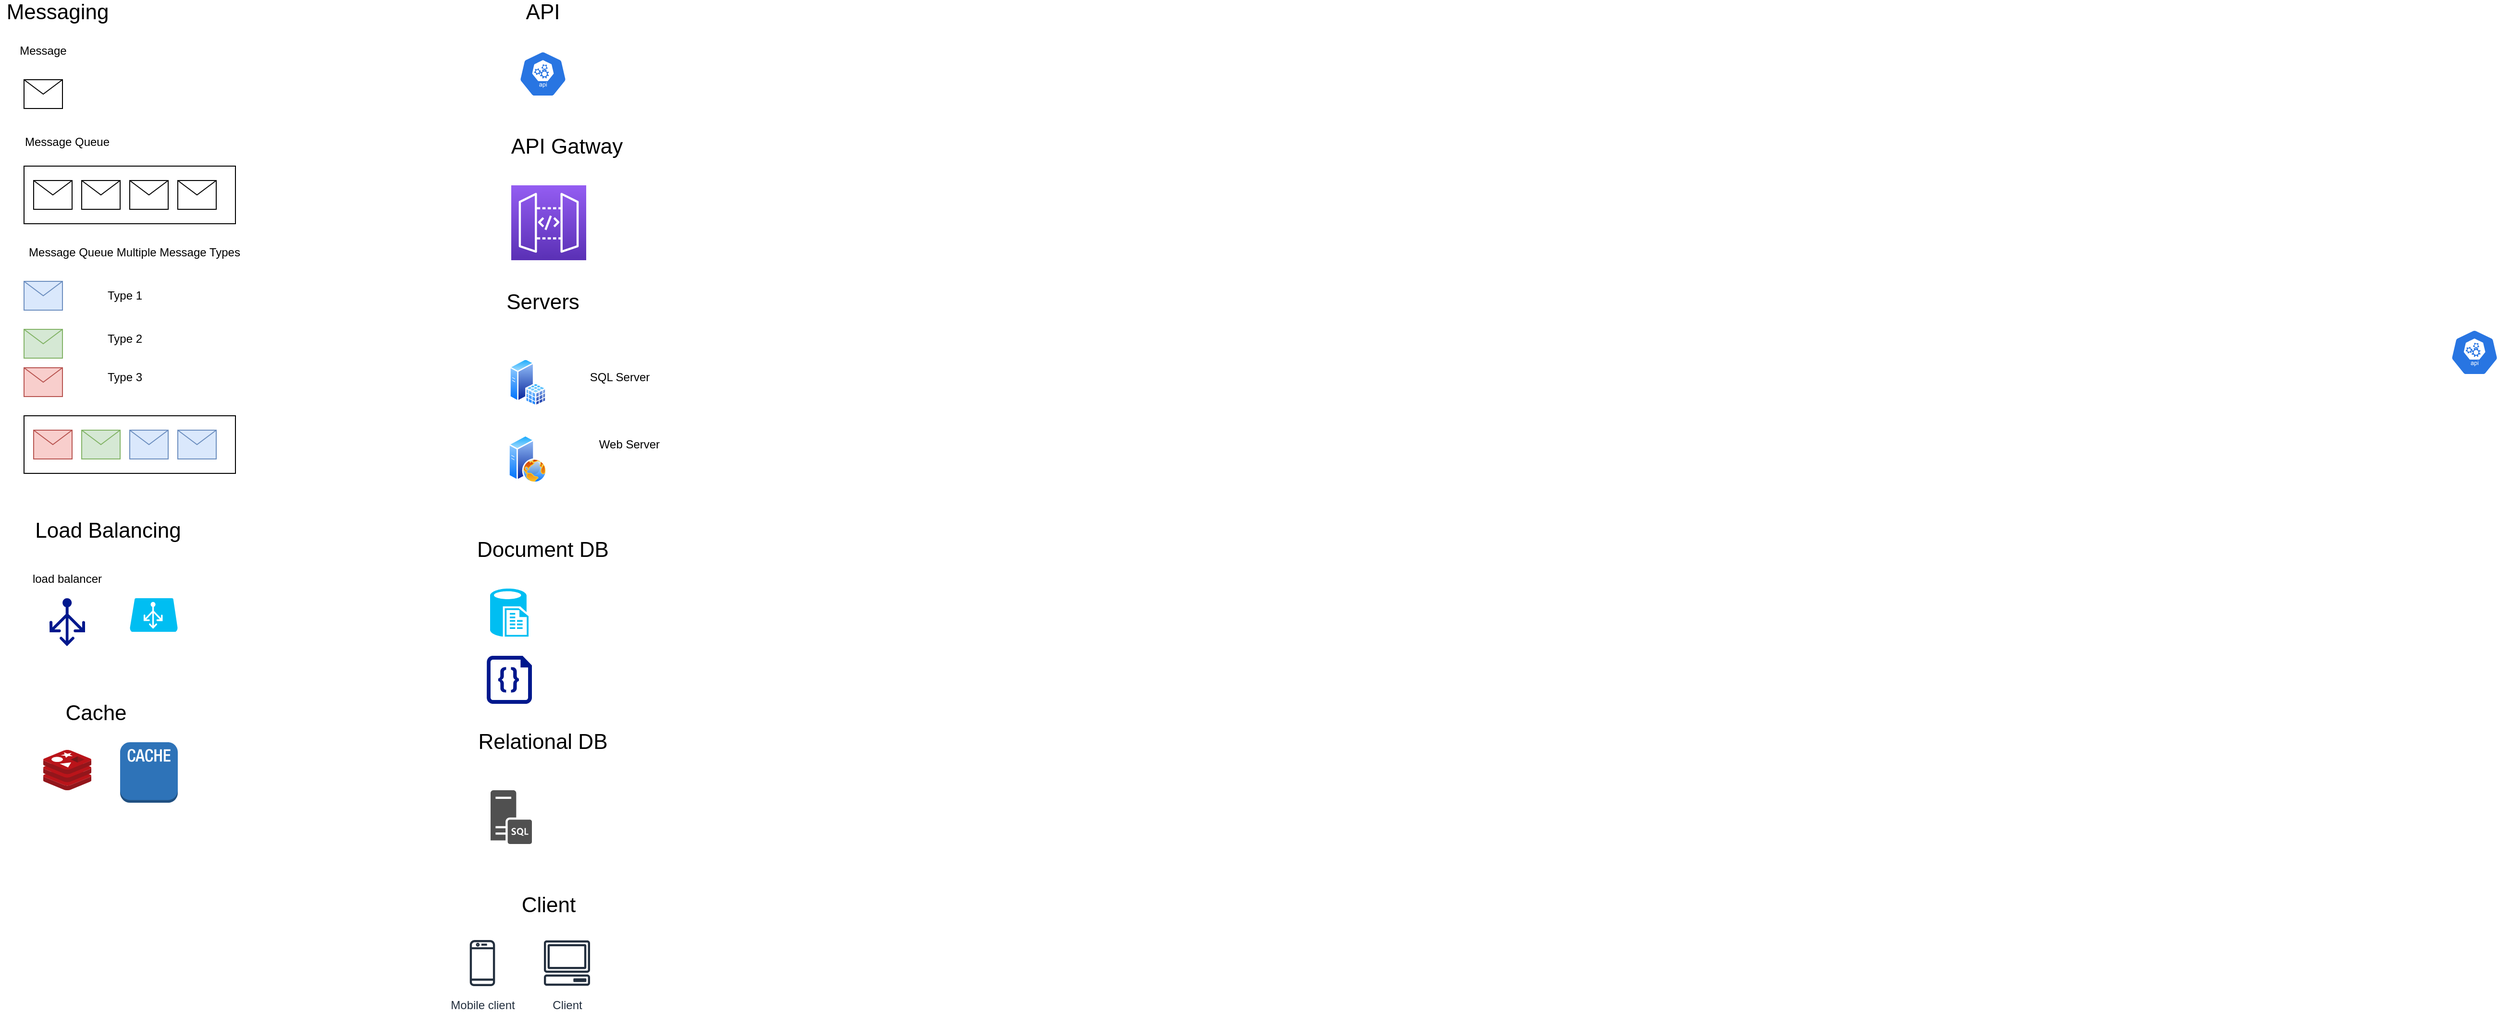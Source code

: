 <mxfile version="14.5.1" type="device"><diagram id="Ys1yIajaHh920PR4fn67" name="Page-1"><mxGraphModel dx="1089" dy="970" grid="1" gridSize="10" guides="1" tooltips="1" connect="1" arrows="1" fold="1" page="1" pageScale="1" pageWidth="827" pageHeight="1169" math="0" shadow="0"><root><mxCell id="0"/><mxCell id="1" parent="0"/><mxCell id="W0kX0eCPZHXdf_YSJIeP-11" value="" style="aspect=fixed;pointerEvents=1;shadow=0;dashed=0;html=1;strokeColor=none;labelPosition=center;verticalLabelPosition=bottom;verticalAlign=top;align=center;fillColor=#00188D;shape=mxgraph.azure.load_balancer_generic" parent="1" vertex="1"><mxGeometry x="91.5" y="690" width="37" height="50" as="geometry"/></mxCell><mxCell id="W0kX0eCPZHXdf_YSJIeP-14" value="load balancer" style="text;html=1;strokeColor=none;fillColor=none;align=center;verticalAlign=middle;whiteSpace=wrap;rounded=0;" parent="1" vertex="1"><mxGeometry x="65" y="660" width="90" height="20" as="geometry"/></mxCell><mxCell id="W0kX0eCPZHXdf_YSJIeP-16" value="Message" style="text;html=1;strokeColor=none;fillColor=none;align=center;verticalAlign=middle;whiteSpace=wrap;rounded=0;" parent="1" vertex="1"><mxGeometry x="40" y="110" width="90" height="20" as="geometry"/></mxCell><mxCell id="zh6thTYB0ntYzXgSIOHq-1" value="" style="shape=message;html=1;whiteSpace=wrap;html=1;outlineConnect=0;" parent="1" vertex="1"><mxGeometry x="65" y="150" width="40" height="30" as="geometry"/></mxCell><mxCell id="zh6thTYB0ntYzXgSIOHq-2" value="Message Queue" style="text;html=1;strokeColor=none;fillColor=none;align=center;verticalAlign=middle;whiteSpace=wrap;rounded=0;" parent="1" vertex="1"><mxGeometry x="55" y="205" width="110" height="20" as="geometry"/></mxCell><mxCell id="zh6thTYB0ntYzXgSIOHq-10" value="Message Queue Multiple Message Types" style="text;html=1;strokeColor=none;fillColor=none;align=center;verticalAlign=middle;whiteSpace=wrap;rounded=0;" parent="1" vertex="1"><mxGeometry x="65" y="320" width="230" height="20" as="geometry"/></mxCell><mxCell id="zh6thTYB0ntYzXgSIOHq-11" value="" style="shape=message;html=1;whiteSpace=wrap;html=1;outlineConnect=0;fillColor=#dae8fc;strokeColor=#6c8ebf;" parent="1" vertex="1"><mxGeometry x="65" y="360" width="40" height="30" as="geometry"/></mxCell><mxCell id="zh6thTYB0ntYzXgSIOHq-12" value="" style="shape=message;html=1;whiteSpace=wrap;html=1;outlineConnect=0;fillColor=#d5e8d4;strokeColor=#82b366;" parent="1" vertex="1"><mxGeometry x="65" y="410" width="40" height="30" as="geometry"/></mxCell><mxCell id="zh6thTYB0ntYzXgSIOHq-13" value="" style="shape=message;html=1;whiteSpace=wrap;html=1;outlineConnect=0;fillColor=#f8cecc;strokeColor=#b85450;" parent="1" vertex="1"><mxGeometry x="65" y="450" width="40" height="30" as="geometry"/></mxCell><mxCell id="zh6thTYB0ntYzXgSIOHq-15" value="" style="group" parent="1" vertex="1" connectable="0"><mxGeometry x="65" y="240" width="220" height="60" as="geometry"/></mxCell><mxCell id="zh6thTYB0ntYzXgSIOHq-9" value="" style="rounded=0;whiteSpace=wrap;html=1;" parent="zh6thTYB0ntYzXgSIOHq-15" vertex="1"><mxGeometry width="220" height="60" as="geometry"/></mxCell><mxCell id="zh6thTYB0ntYzXgSIOHq-3" value="" style="shape=message;html=1;whiteSpace=wrap;html=1;outlineConnect=0;" parent="zh6thTYB0ntYzXgSIOHq-15" vertex="1"><mxGeometry x="10" y="15" width="40" height="30" as="geometry"/></mxCell><mxCell id="zh6thTYB0ntYzXgSIOHq-4" value="" style="shape=message;html=1;whiteSpace=wrap;html=1;outlineConnect=0;" parent="zh6thTYB0ntYzXgSIOHq-15" vertex="1"><mxGeometry x="60" y="15" width="40" height="30" as="geometry"/></mxCell><mxCell id="zh6thTYB0ntYzXgSIOHq-5" value="" style="shape=message;html=1;whiteSpace=wrap;html=1;outlineConnect=0;" parent="zh6thTYB0ntYzXgSIOHq-15" vertex="1"><mxGeometry x="110" y="15" width="40" height="30" as="geometry"/></mxCell><mxCell id="zh6thTYB0ntYzXgSIOHq-6" value="" style="shape=message;html=1;whiteSpace=wrap;html=1;outlineConnect=0;" parent="zh6thTYB0ntYzXgSIOHq-15" vertex="1"><mxGeometry x="160" y="15" width="40" height="30" as="geometry"/></mxCell><mxCell id="zh6thTYB0ntYzXgSIOHq-18" value="" style="group;fillColor=#dae8fc;strokeColor=#6c8ebf;" parent="1" vertex="1" connectable="0"><mxGeometry x="65" y="500" width="220" height="60" as="geometry"/></mxCell><mxCell id="zh6thTYB0ntYzXgSIOHq-19" value="" style="rounded=0;whiteSpace=wrap;html=1;" parent="zh6thTYB0ntYzXgSIOHq-18" vertex="1"><mxGeometry width="220" height="60" as="geometry"/></mxCell><mxCell id="zh6thTYB0ntYzXgSIOHq-20" value="" style="shape=message;html=1;whiteSpace=wrap;html=1;outlineConnect=0;fillColor=#f8cecc;strokeColor=#b85450;" parent="zh6thTYB0ntYzXgSIOHq-18" vertex="1"><mxGeometry x="10" y="15" width="40" height="30" as="geometry"/></mxCell><mxCell id="zh6thTYB0ntYzXgSIOHq-21" value="" style="shape=message;html=1;whiteSpace=wrap;html=1;outlineConnect=0;fillColor=#d5e8d4;strokeColor=#82b366;" parent="zh6thTYB0ntYzXgSIOHq-18" vertex="1"><mxGeometry x="60" y="15" width="40" height="30" as="geometry"/></mxCell><mxCell id="zh6thTYB0ntYzXgSIOHq-22" value="" style="shape=message;html=1;whiteSpace=wrap;html=1;outlineConnect=0;fillColor=#dae8fc;strokeColor=#6c8ebf;" parent="zh6thTYB0ntYzXgSIOHq-18" vertex="1"><mxGeometry x="110" y="15" width="40" height="30" as="geometry"/></mxCell><mxCell id="zh6thTYB0ntYzXgSIOHq-23" value="" style="shape=message;html=1;whiteSpace=wrap;html=1;outlineConnect=0;fillColor=#dae8fc;strokeColor=#6c8ebf;" parent="zh6thTYB0ntYzXgSIOHq-18" vertex="1"><mxGeometry x="160" y="15" width="40" height="30" as="geometry"/></mxCell><mxCell id="zh6thTYB0ntYzXgSIOHq-24" value="Type 1" style="text;html=1;strokeColor=none;fillColor=none;align=center;verticalAlign=middle;whiteSpace=wrap;rounded=0;" parent="1" vertex="1"><mxGeometry x="115" y="365" width="110" height="20" as="geometry"/></mxCell><mxCell id="zh6thTYB0ntYzXgSIOHq-25" value="Type 2" style="text;html=1;strokeColor=none;fillColor=none;align=center;verticalAlign=middle;whiteSpace=wrap;rounded=0;" parent="1" vertex="1"><mxGeometry x="115" y="410" width="110" height="20" as="geometry"/></mxCell><mxCell id="zh6thTYB0ntYzXgSIOHq-26" value="Type 3" style="text;html=1;strokeColor=none;fillColor=none;align=center;verticalAlign=middle;whiteSpace=wrap;rounded=0;" parent="1" vertex="1"><mxGeometry x="115" y="450" width="110" height="20" as="geometry"/></mxCell><mxCell id="zh6thTYB0ntYzXgSIOHq-28" value="&lt;font style=&quot;font-size: 22px&quot;&gt;Messaging&lt;/font&gt;" style="text;html=1;strokeColor=none;fillColor=none;align=center;verticalAlign=middle;whiteSpace=wrap;rounded=0;" parent="1" vertex="1"><mxGeometry x="55" y="70" width="90" height="20" as="geometry"/></mxCell><mxCell id="zh6thTYB0ntYzXgSIOHq-29" value="&lt;font style=&quot;font-size: 22px&quot;&gt;Load Balancing&lt;/font&gt;" style="text;html=1;strokeColor=none;fillColor=none;align=center;verticalAlign=middle;whiteSpace=wrap;rounded=0;" parent="1" vertex="1"><mxGeometry x="55" y="610" width="195" height="20" as="geometry"/></mxCell><mxCell id="CwUQm8PID4QGey3H6WXS-1" value="" style="html=1;dashed=0;whitespace=wrap;fillColor=#2875E2;strokeColor=#ffffff;points=[[0.005,0.63,0],[0.1,0.2,0],[0.9,0.2,0],[0.5,0,0],[0.995,0.63,0],[0.72,0.99,0],[0.5,1,0],[0.28,0.99,0]];shape=mxgraph.kubernetes.icon;prIcon=api" vertex="1" parent="1"><mxGeometry x="580" y="120" width="50" height="48" as="geometry"/></mxCell><mxCell id="CwUQm8PID4QGey3H6WXS-2" value="" style="points=[[0,0,0],[0.25,0,0],[0.5,0,0],[0.75,0,0],[1,0,0],[0,1,0],[0.25,1,0],[0.5,1,0],[0.75,1,0],[1,1,0],[0,0.25,0],[0,0.5,0],[0,0.75,0],[1,0.25,0],[1,0.5,0],[1,0.75,0]];outlineConnect=0;fontColor=#232F3E;gradientColor=#945DF2;gradientDirection=north;fillColor=#5A30B5;strokeColor=#ffffff;dashed=0;verticalLabelPosition=bottom;verticalAlign=top;align=center;html=1;fontSize=12;fontStyle=0;aspect=fixed;shape=mxgraph.aws4.resourceIcon;resIcon=mxgraph.aws4.api_gateway;" vertex="1" parent="1"><mxGeometry x="572" y="260" width="78" height="78" as="geometry"/></mxCell><mxCell id="CwUQm8PID4QGey3H6WXS-3" value="&lt;font style=&quot;font-size: 22px&quot;&gt;API&lt;/font&gt;" style="text;html=1;strokeColor=none;fillColor=none;align=center;verticalAlign=middle;whiteSpace=wrap;rounded=0;" vertex="1" parent="1"><mxGeometry x="560" y="70" width="90" height="20" as="geometry"/></mxCell><mxCell id="CwUQm8PID4QGey3H6WXS-4" value="&lt;font style=&quot;font-size: 22px&quot;&gt;API Gatway&lt;/font&gt;" style="text;html=1;strokeColor=none;fillColor=none;align=center;verticalAlign=middle;whiteSpace=wrap;rounded=0;" vertex="1" parent="1"><mxGeometry x="570" y="210" width="120" height="20" as="geometry"/></mxCell><mxCell id="CwUQm8PID4QGey3H6WXS-5" value="&lt;font style=&quot;font-size: 22px&quot;&gt;Servers&lt;br&gt;&lt;br&gt;&lt;/font&gt;" style="text;html=1;strokeColor=none;fillColor=none;align=center;verticalAlign=middle;whiteSpace=wrap;rounded=0;" vertex="1" parent="1"><mxGeometry x="530" y="385" width="150" height="20" as="geometry"/></mxCell><mxCell id="CwUQm8PID4QGey3H6WXS-6" value="" style="aspect=fixed;perimeter=ellipsePerimeter;html=1;align=center;shadow=0;dashed=0;spacingTop=3;image;image=img/lib/active_directory/sql_server.svg;" vertex="1" parent="1"><mxGeometry x="570" y="440" width="38.5" height="50" as="geometry"/></mxCell><mxCell id="CwUQm8PID4QGey3H6WXS-7" value="SQL Server" style="text;html=1;strokeColor=none;fillColor=none;align=center;verticalAlign=middle;whiteSpace=wrap;rounded=0;" vertex="1" parent="1"><mxGeometry x="630" y="450" width="110" height="20" as="geometry"/></mxCell><mxCell id="CwUQm8PID4QGey3H6WXS-8" value="" style="aspect=fixed;perimeter=ellipsePerimeter;html=1;align=center;shadow=0;dashed=0;spacingTop=3;image;image=img/lib/active_directory/web_server.svg;" vertex="1" parent="1"><mxGeometry x="569" y="520" width="40" height="50" as="geometry"/></mxCell><mxCell id="CwUQm8PID4QGey3H6WXS-9" value="Web Server" style="text;html=1;strokeColor=none;fillColor=none;align=center;verticalAlign=middle;whiteSpace=wrap;rounded=0;" vertex="1" parent="1"><mxGeometry x="640" y="520" width="110" height="20" as="geometry"/></mxCell><mxCell id="CwUQm8PID4QGey3H6WXS-24" value="&lt;font style=&quot;font-size: 22px&quot;&gt;Document DB&lt;br&gt;&lt;/font&gt;" style="text;html=1;strokeColor=none;fillColor=none;align=center;verticalAlign=middle;whiteSpace=wrap;rounded=0;" vertex="1" parent="1"><mxGeometry x="530" y="630" width="150" height="20" as="geometry"/></mxCell><mxCell id="CwUQm8PID4QGey3H6WXS-25" value="" style="verticalLabelPosition=bottom;html=1;verticalAlign=top;align=center;strokeColor=none;fillColor=#00BEF2;shape=mxgraph.azure.sql_reporting;" vertex="1" parent="1"><mxGeometry x="550" y="680" width="40" height="50" as="geometry"/></mxCell><mxCell id="CwUQm8PID4QGey3H6WXS-26" value="" style="aspect=fixed;pointerEvents=1;shadow=0;dashed=0;html=1;strokeColor=none;labelPosition=center;verticalLabelPosition=bottom;verticalAlign=top;align=center;fillColor=#00188D;shape=mxgraph.azure.code_file" vertex="1" parent="1"><mxGeometry x="546.5" y="750" width="47" height="50" as="geometry"/></mxCell><mxCell id="CwUQm8PID4QGey3H6WXS-27" value="" style="verticalLabelPosition=bottom;html=1;verticalAlign=top;align=center;strokeColor=none;fillColor=#00BEF2;shape=mxgraph.azure.azure_load_balancer;" vertex="1" parent="1"><mxGeometry x="175" y="690" width="50" height="35" as="geometry"/></mxCell><mxCell id="CwUQm8PID4QGey3H6WXS-28" value="" style="pointerEvents=1;shadow=0;dashed=0;html=1;strokeColor=none;fillColor=#505050;labelPosition=center;verticalLabelPosition=bottom;verticalAlign=top;outlineConnect=0;align=center;shape=mxgraph.office.servers.sql_server;" vertex="1" parent="1"><mxGeometry x="550.5" y="890" width="43" height="56" as="geometry"/></mxCell><mxCell id="CwUQm8PID4QGey3H6WXS-29" value="&lt;font style=&quot;font-size: 22px&quot;&gt;Relational DB&lt;br&gt;&lt;/font&gt;" style="text;html=1;strokeColor=none;fillColor=none;align=center;verticalAlign=middle;whiteSpace=wrap;rounded=0;" vertex="1" parent="1"><mxGeometry x="530" y="830" width="150" height="20" as="geometry"/></mxCell><mxCell id="CwUQm8PID4QGey3H6WXS-30" value="&lt;font style=&quot;font-size: 22px&quot;&gt;Cache&lt;br&gt;&lt;/font&gt;" style="text;html=1;strokeColor=none;fillColor=none;align=center;verticalAlign=middle;whiteSpace=wrap;rounded=0;" vertex="1" parent="1"><mxGeometry x="65" y="800" width="150" height="20" as="geometry"/></mxCell><mxCell id="CwUQm8PID4QGey3H6WXS-31" value="" style="aspect=fixed;html=1;points=[];align=center;image;fontSize=12;image=img/lib/mscae/Cache_Redis_Product.svg;" vertex="1" parent="1"><mxGeometry x="85" y="848" width="50" height="42" as="geometry"/></mxCell><mxCell id="CwUQm8PID4QGey3H6WXS-33" value="" style="outlineConnect=0;dashed=0;verticalLabelPosition=bottom;verticalAlign=top;align=center;html=1;shape=mxgraph.aws3.cache_node;fillColor=#2E73B8;gradientColor=none;" vertex="1" parent="1"><mxGeometry x="165" y="840" width="60" height="63" as="geometry"/></mxCell><mxCell id="CwUQm8PID4QGey3H6WXS-34" value="" style="html=1;dashed=0;whitespace=wrap;fillColor=#2875E2;strokeColor=#ffffff;points=[[0.005,0.63,0],[0.1,0.2,0],[0.9,0.2,0],[0.5,0,0],[0.995,0.63,0],[0.72,0.99,0],[0.5,1,0],[0.28,0.99,0]];shape=mxgraph.kubernetes.icon;prIcon=api" vertex="1" parent="1"><mxGeometry x="2590" y="410" width="50" height="48" as="geometry"/></mxCell><mxCell id="CwUQm8PID4QGey3H6WXS-36" value="Client" style="outlineConnect=0;fontColor=#232F3E;gradientColor=none;strokeColor=#232F3E;fillColor=#ffffff;dashed=0;verticalLabelPosition=bottom;verticalAlign=top;align=center;html=1;fontSize=12;fontStyle=0;aspect=fixed;shape=mxgraph.aws4.resourceIcon;resIcon=mxgraph.aws4.client;" vertex="1" parent="1"><mxGeometry x="600" y="1040" width="60" height="60" as="geometry"/></mxCell><mxCell id="CwUQm8PID4QGey3H6WXS-37" value="Mobile client" style="outlineConnect=0;fontColor=#232F3E;gradientColor=none;strokeColor=#232F3E;fillColor=#ffffff;dashed=0;verticalLabelPosition=bottom;verticalAlign=top;align=center;html=1;fontSize=12;fontStyle=0;aspect=fixed;shape=mxgraph.aws4.resourceIcon;resIcon=mxgraph.aws4.mobile_client;" vertex="1" parent="1"><mxGeometry x="512" y="1040" width="60" height="60" as="geometry"/></mxCell><mxCell id="CwUQm8PID4QGey3H6WXS-38" value="&lt;font style=&quot;font-size: 22px&quot;&gt;Client&lt;br&gt;&lt;/font&gt;" style="text;html=1;strokeColor=none;fillColor=none;align=center;verticalAlign=middle;whiteSpace=wrap;rounded=0;" vertex="1" parent="1"><mxGeometry x="536" y="1000" width="150" height="20" as="geometry"/></mxCell></root></mxGraphModel></diagram></mxfile>
